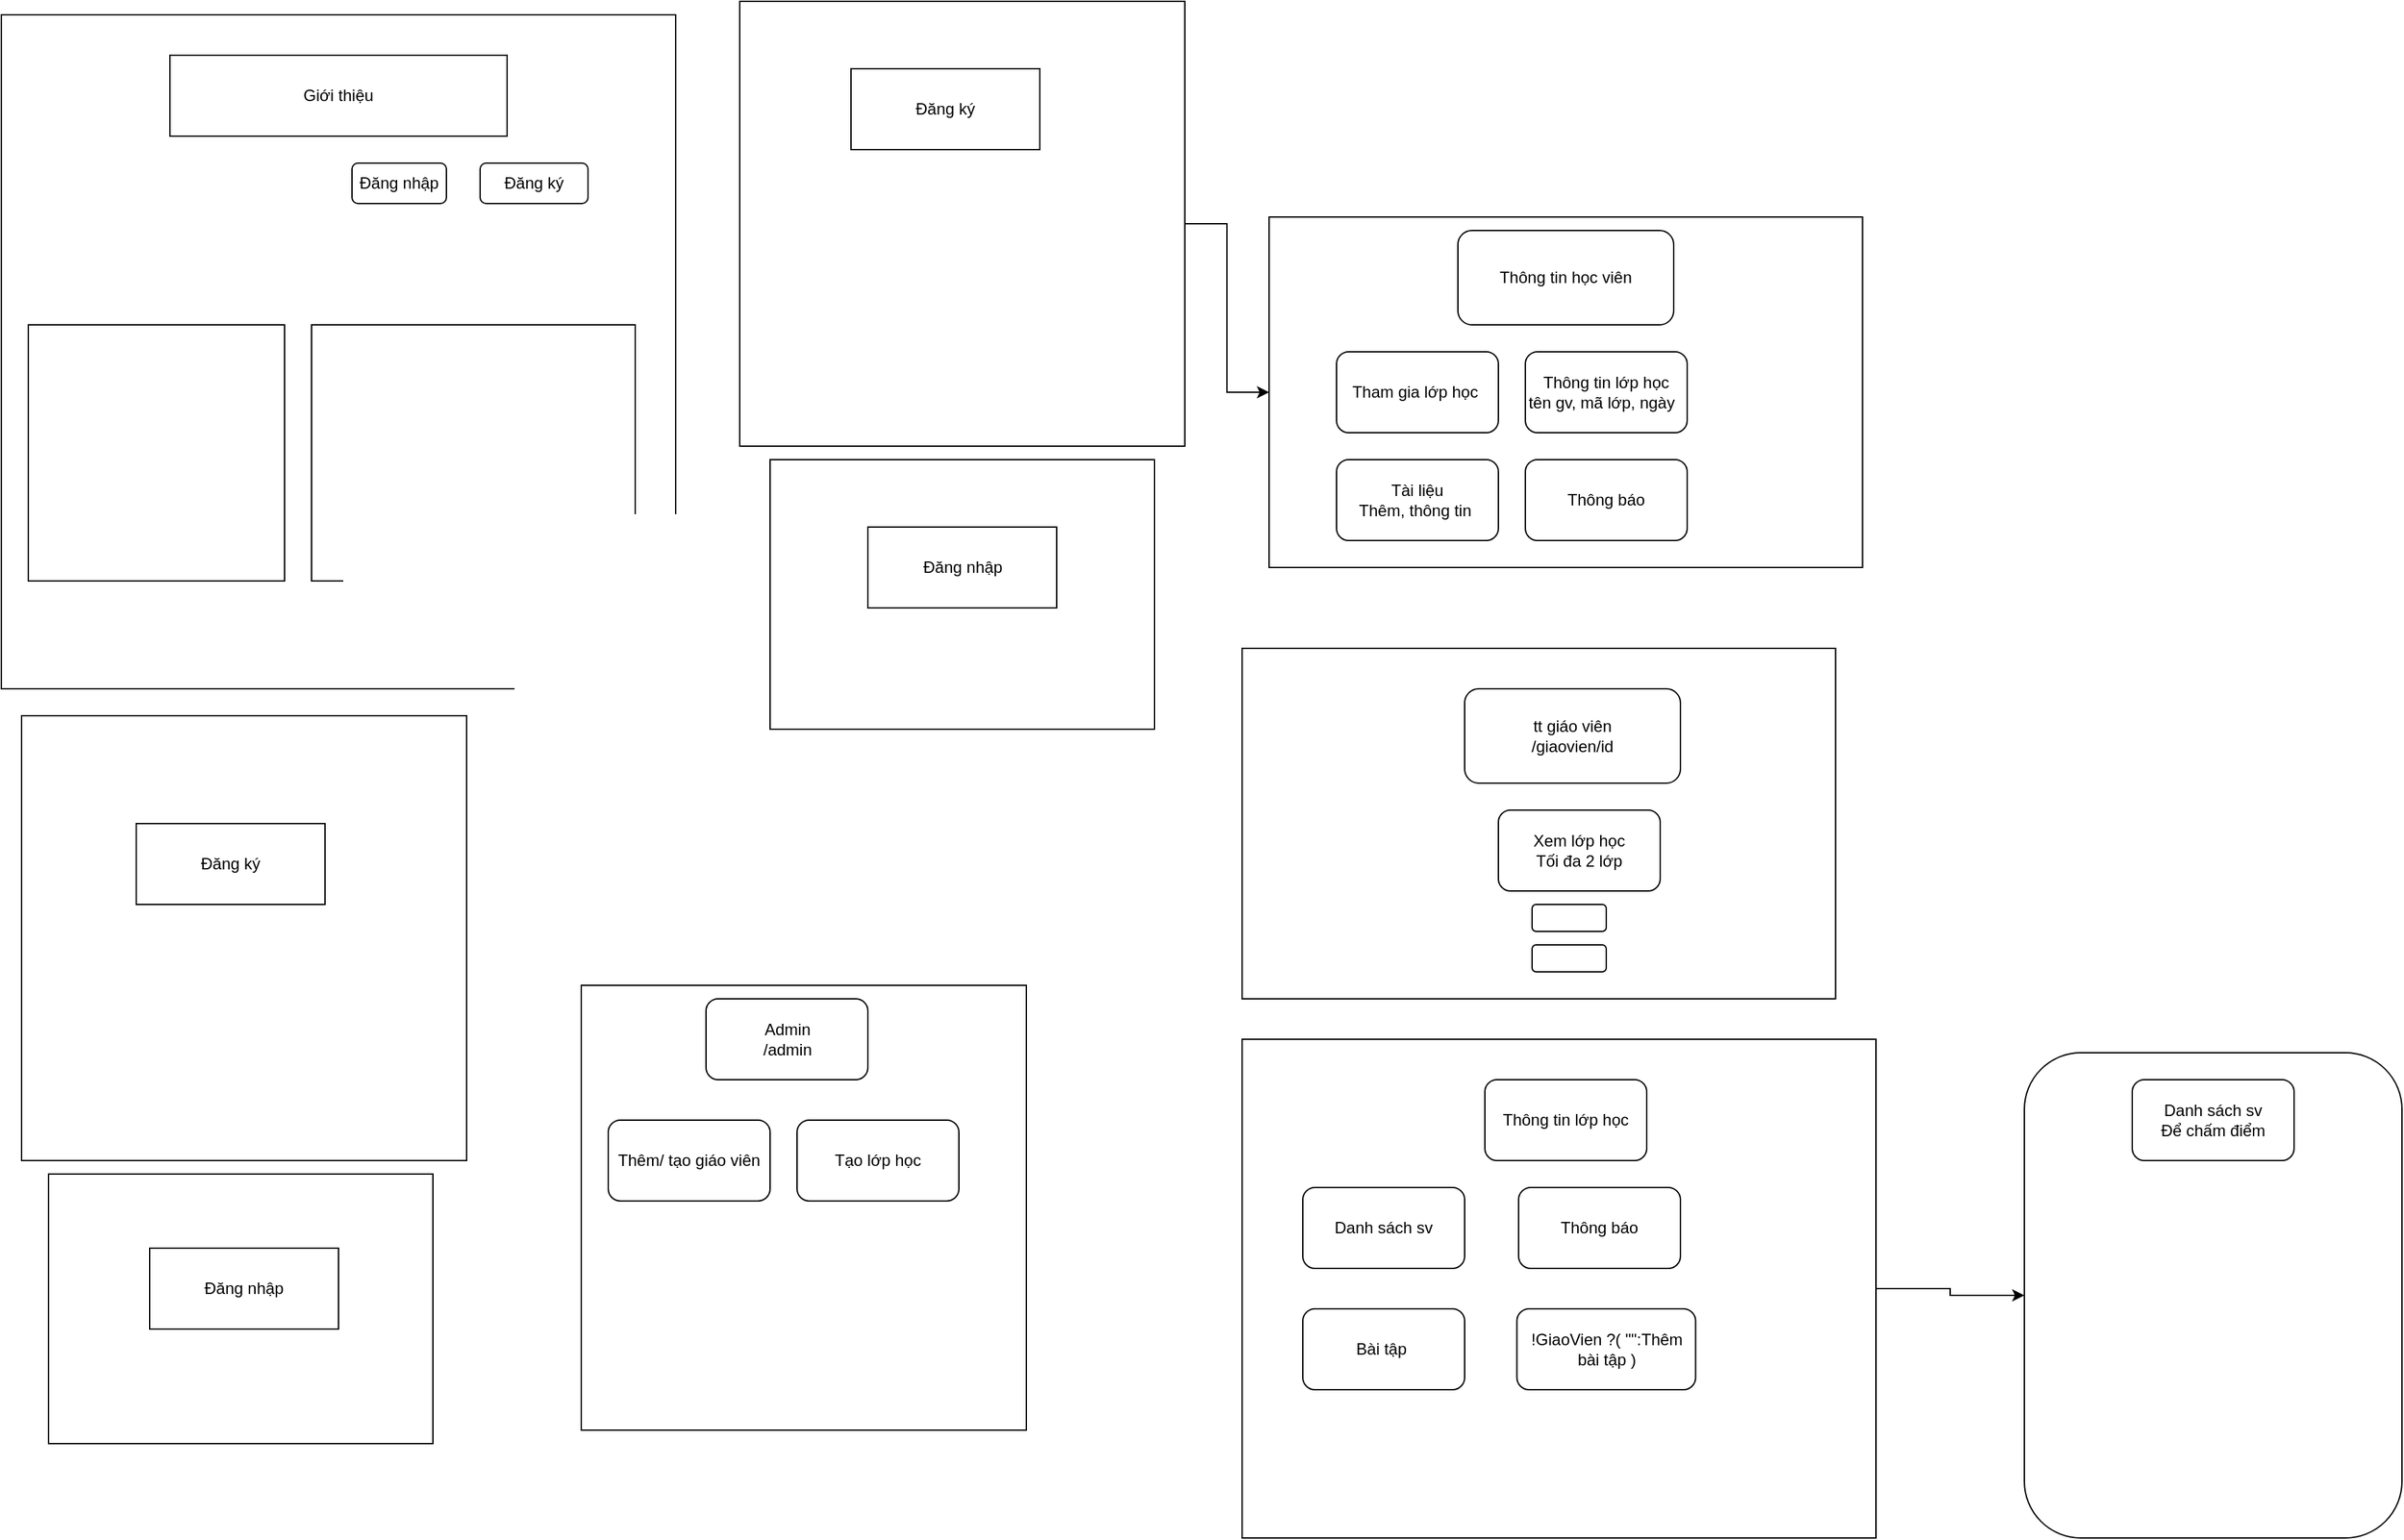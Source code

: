 <mxfile version="21.3.5" type="device">
  <diagram name="Page-1" id="kuyVlcc-45cMkKoPPy8i">
    <mxGraphModel dx="1457" dy="944" grid="1" gridSize="10" guides="1" tooltips="1" connect="1" arrows="1" fold="1" page="1" pageScale="1" pageWidth="850" pageHeight="1100" math="0" shadow="0">
      <root>
        <mxCell id="0" />
        <mxCell id="1" parent="0" />
        <mxCell id="bsLUN6LqZiM4ZwWC1hNF-1" value="" style="whiteSpace=wrap;html=1;aspect=fixed;" vertex="1" parent="1">
          <mxGeometry x="30" y="50" width="500" height="500" as="geometry" />
        </mxCell>
        <mxCell id="bsLUN6LqZiM4ZwWC1hNF-3" value="Giới thiệu" style="rounded=0;whiteSpace=wrap;html=1;" vertex="1" parent="1">
          <mxGeometry x="155" y="80" width="250" height="60" as="geometry" />
        </mxCell>
        <mxCell id="bsLUN6LqZiM4ZwWC1hNF-4" value="" style="rounded=0;whiteSpace=wrap;html=1;" vertex="1" parent="1">
          <mxGeometry x="260" y="280" width="240" height="190" as="geometry" />
        </mxCell>
        <mxCell id="bsLUN6LqZiM4ZwWC1hNF-5" value="" style="whiteSpace=wrap;html=1;aspect=fixed;" vertex="1" parent="1">
          <mxGeometry x="50" y="280" width="190" height="190" as="geometry" />
        </mxCell>
        <mxCell id="bsLUN6LqZiM4ZwWC1hNF-16" value="" style="edgeStyle=orthogonalEdgeStyle;rounded=0;orthogonalLoop=1;jettySize=auto;html=1;" edge="1" parent="1" source="bsLUN6LqZiM4ZwWC1hNF-6" target="bsLUN6LqZiM4ZwWC1hNF-13">
          <mxGeometry relative="1" as="geometry" />
        </mxCell>
        <mxCell id="bsLUN6LqZiM4ZwWC1hNF-6" value="" style="whiteSpace=wrap;html=1;aspect=fixed;" vertex="1" parent="1">
          <mxGeometry x="577.5" y="40" width="330" height="330" as="geometry" />
        </mxCell>
        <mxCell id="bsLUN6LqZiM4ZwWC1hNF-7" value="Đăng ký" style="rounded=1;whiteSpace=wrap;html=1;" vertex="1" parent="1">
          <mxGeometry x="385" y="160" width="80" height="30" as="geometry" />
        </mxCell>
        <mxCell id="bsLUN6LqZiM4ZwWC1hNF-8" value="Đăng nhập" style="rounded=1;whiteSpace=wrap;html=1;" vertex="1" parent="1">
          <mxGeometry x="290" y="160" width="70" height="30" as="geometry" />
        </mxCell>
        <mxCell id="bsLUN6LqZiM4ZwWC1hNF-9" value="Đăng ký" style="rounded=0;whiteSpace=wrap;html=1;" vertex="1" parent="1">
          <mxGeometry x="660" y="90" width="140" height="60" as="geometry" />
        </mxCell>
        <mxCell id="bsLUN6LqZiM4ZwWC1hNF-11" value="" style="rounded=0;whiteSpace=wrap;html=1;" vertex="1" parent="1">
          <mxGeometry x="600" y="380" width="285" height="200" as="geometry" />
        </mxCell>
        <mxCell id="bsLUN6LqZiM4ZwWC1hNF-12" value="Đăng nhập" style="rounded=0;whiteSpace=wrap;html=1;" vertex="1" parent="1">
          <mxGeometry x="672.5" y="430" width="140" height="60" as="geometry" />
        </mxCell>
        <mxCell id="bsLUN6LqZiM4ZwWC1hNF-13" value="" style="rounded=0;whiteSpace=wrap;html=1;" vertex="1" parent="1">
          <mxGeometry x="970" y="200" width="440" height="260" as="geometry" />
        </mxCell>
        <mxCell id="bsLUN6LqZiM4ZwWC1hNF-14" value="Thông tin học viên" style="rounded=1;whiteSpace=wrap;html=1;" vertex="1" parent="1">
          <mxGeometry x="1110" y="210" width="160" height="70" as="geometry" />
        </mxCell>
        <mxCell id="bsLUN6LqZiM4ZwWC1hNF-18" value="Tham gia lớp học&amp;nbsp;" style="rounded=1;whiteSpace=wrap;html=1;" vertex="1" parent="1">
          <mxGeometry x="1020" y="300" width="120" height="60" as="geometry" />
        </mxCell>
        <mxCell id="bsLUN6LqZiM4ZwWC1hNF-20" value="Thông tin lớp học&lt;br&gt;tên gv, mã lớp, ngày&amp;nbsp;&amp;nbsp;" style="rounded=1;whiteSpace=wrap;html=1;" vertex="1" parent="1">
          <mxGeometry x="1160" y="300" width="120" height="60" as="geometry" />
        </mxCell>
        <mxCell id="bsLUN6LqZiM4ZwWC1hNF-21" value="Tài liệu&lt;br&gt;Thêm, thông tin&amp;nbsp;" style="rounded=1;whiteSpace=wrap;html=1;" vertex="1" parent="1">
          <mxGeometry x="1020" y="380" width="120" height="60" as="geometry" />
        </mxCell>
        <mxCell id="bsLUN6LqZiM4ZwWC1hNF-22" value="" style="rounded=0;whiteSpace=wrap;html=1;" vertex="1" parent="1">
          <mxGeometry x="950" y="520" width="440" height="260" as="geometry" />
        </mxCell>
        <mxCell id="bsLUN6LqZiM4ZwWC1hNF-23" value="tt giáo viên&lt;br&gt;/giaovien/id" style="rounded=1;whiteSpace=wrap;html=1;" vertex="1" parent="1">
          <mxGeometry x="1115" y="550" width="160" height="70" as="geometry" />
        </mxCell>
        <mxCell id="bsLUN6LqZiM4ZwWC1hNF-25" value="Xem lớp học&lt;br&gt;Tối đa 2 lớp" style="rounded=1;whiteSpace=wrap;html=1;" vertex="1" parent="1">
          <mxGeometry x="1140" y="640" width="120" height="60" as="geometry" />
        </mxCell>
        <mxCell id="bsLUN6LqZiM4ZwWC1hNF-26" value="" style="whiteSpace=wrap;html=1;aspect=fixed;" vertex="1" parent="1">
          <mxGeometry x="460" y="770" width="330" height="330" as="geometry" />
        </mxCell>
        <mxCell id="bsLUN6LqZiM4ZwWC1hNF-27" value="Admin&lt;br&gt;/admin" style="rounded=1;whiteSpace=wrap;html=1;" vertex="1" parent="1">
          <mxGeometry x="552.5" y="780" width="120" height="60" as="geometry" />
        </mxCell>
        <mxCell id="bsLUN6LqZiM4ZwWC1hNF-28" value="" style="rounded=1;whiteSpace=wrap;html=1;" vertex="1" parent="1">
          <mxGeometry x="1165" y="710" width="55" height="20" as="geometry" />
        </mxCell>
        <mxCell id="bsLUN6LqZiM4ZwWC1hNF-29" value="" style="rounded=1;whiteSpace=wrap;html=1;" vertex="1" parent="1">
          <mxGeometry x="1165" y="740" width="55" height="20" as="geometry" />
        </mxCell>
        <mxCell id="bsLUN6LqZiM4ZwWC1hNF-38" value="" style="edgeStyle=orthogonalEdgeStyle;rounded=0;orthogonalLoop=1;jettySize=auto;html=1;" edge="1" parent="1" source="bsLUN6LqZiM4ZwWC1hNF-30" target="bsLUN6LqZiM4ZwWC1hNF-37">
          <mxGeometry relative="1" as="geometry" />
        </mxCell>
        <mxCell id="bsLUN6LqZiM4ZwWC1hNF-30" value="" style="rounded=0;whiteSpace=wrap;html=1;" vertex="1" parent="1">
          <mxGeometry x="950" y="810" width="470" height="370" as="geometry" />
        </mxCell>
        <mxCell id="bsLUN6LqZiM4ZwWC1hNF-31" value="Thông tin lớp học" style="rounded=1;whiteSpace=wrap;html=1;" vertex="1" parent="1">
          <mxGeometry x="1130" y="840" width="120" height="60" as="geometry" />
        </mxCell>
        <mxCell id="bsLUN6LqZiM4ZwWC1hNF-32" value="Danh sách sv" style="rounded=1;whiteSpace=wrap;html=1;" vertex="1" parent="1">
          <mxGeometry x="995" y="920" width="120" height="60" as="geometry" />
        </mxCell>
        <mxCell id="bsLUN6LqZiM4ZwWC1hNF-33" value="Bài tập&amp;nbsp;" style="rounded=1;whiteSpace=wrap;html=1;" vertex="1" parent="1">
          <mxGeometry x="995" y="1010" width="120" height="60" as="geometry" />
        </mxCell>
        <mxCell id="bsLUN6LqZiM4ZwWC1hNF-34" value="Thông báo" style="rounded=1;whiteSpace=wrap;html=1;" vertex="1" parent="1">
          <mxGeometry x="1155" y="920" width="120" height="60" as="geometry" />
        </mxCell>
        <mxCell id="bsLUN6LqZiM4ZwWC1hNF-35" value="Thông báo" style="rounded=1;whiteSpace=wrap;html=1;" vertex="1" parent="1">
          <mxGeometry x="1160" y="380" width="120" height="60" as="geometry" />
        </mxCell>
        <mxCell id="bsLUN6LqZiM4ZwWC1hNF-36" value="!GiaoVien ?( &quot;&quot;:Thêm bài tập )" style="rounded=1;whiteSpace=wrap;html=1;" vertex="1" parent="1">
          <mxGeometry x="1153.75" y="1010" width="132.5" height="60" as="geometry" />
        </mxCell>
        <mxCell id="bsLUN6LqZiM4ZwWC1hNF-37" value="" style="rounded=1;whiteSpace=wrap;html=1;" vertex="1" parent="1">
          <mxGeometry x="1530" y="820" width="280" height="360" as="geometry" />
        </mxCell>
        <mxCell id="bsLUN6LqZiM4ZwWC1hNF-39" value="Danh sách sv&lt;br&gt;Để chấm điểm" style="rounded=1;whiteSpace=wrap;html=1;" vertex="1" parent="1">
          <mxGeometry x="1610" y="840" width="120" height="60" as="geometry" />
        </mxCell>
        <mxCell id="bsLUN6LqZiM4ZwWC1hNF-40" value="Thêm/ tạo giáo viên" style="rounded=1;whiteSpace=wrap;html=1;" vertex="1" parent="1">
          <mxGeometry x="480" y="870" width="120" height="60" as="geometry" />
        </mxCell>
        <mxCell id="bsLUN6LqZiM4ZwWC1hNF-24" value="Tạo lớp học" style="rounded=1;whiteSpace=wrap;html=1;" vertex="1" parent="1">
          <mxGeometry x="620" y="870" width="120" height="60" as="geometry" />
        </mxCell>
        <mxCell id="bsLUN6LqZiM4ZwWC1hNF-42" value="" style="whiteSpace=wrap;html=1;aspect=fixed;" vertex="1" parent="1">
          <mxGeometry x="45" y="570" width="330" height="330" as="geometry" />
        </mxCell>
        <mxCell id="bsLUN6LqZiM4ZwWC1hNF-43" value="Đăng ký" style="rounded=0;whiteSpace=wrap;html=1;" vertex="1" parent="1">
          <mxGeometry x="130" y="650" width="140" height="60" as="geometry" />
        </mxCell>
        <mxCell id="bsLUN6LqZiM4ZwWC1hNF-44" value="" style="rounded=0;whiteSpace=wrap;html=1;" vertex="1" parent="1">
          <mxGeometry x="65" y="910" width="285" height="200" as="geometry" />
        </mxCell>
        <mxCell id="bsLUN6LqZiM4ZwWC1hNF-45" value="Đăng nhập" style="rounded=0;whiteSpace=wrap;html=1;" vertex="1" parent="1">
          <mxGeometry x="140" y="965" width="140" height="60" as="geometry" />
        </mxCell>
      </root>
    </mxGraphModel>
  </diagram>
</mxfile>
